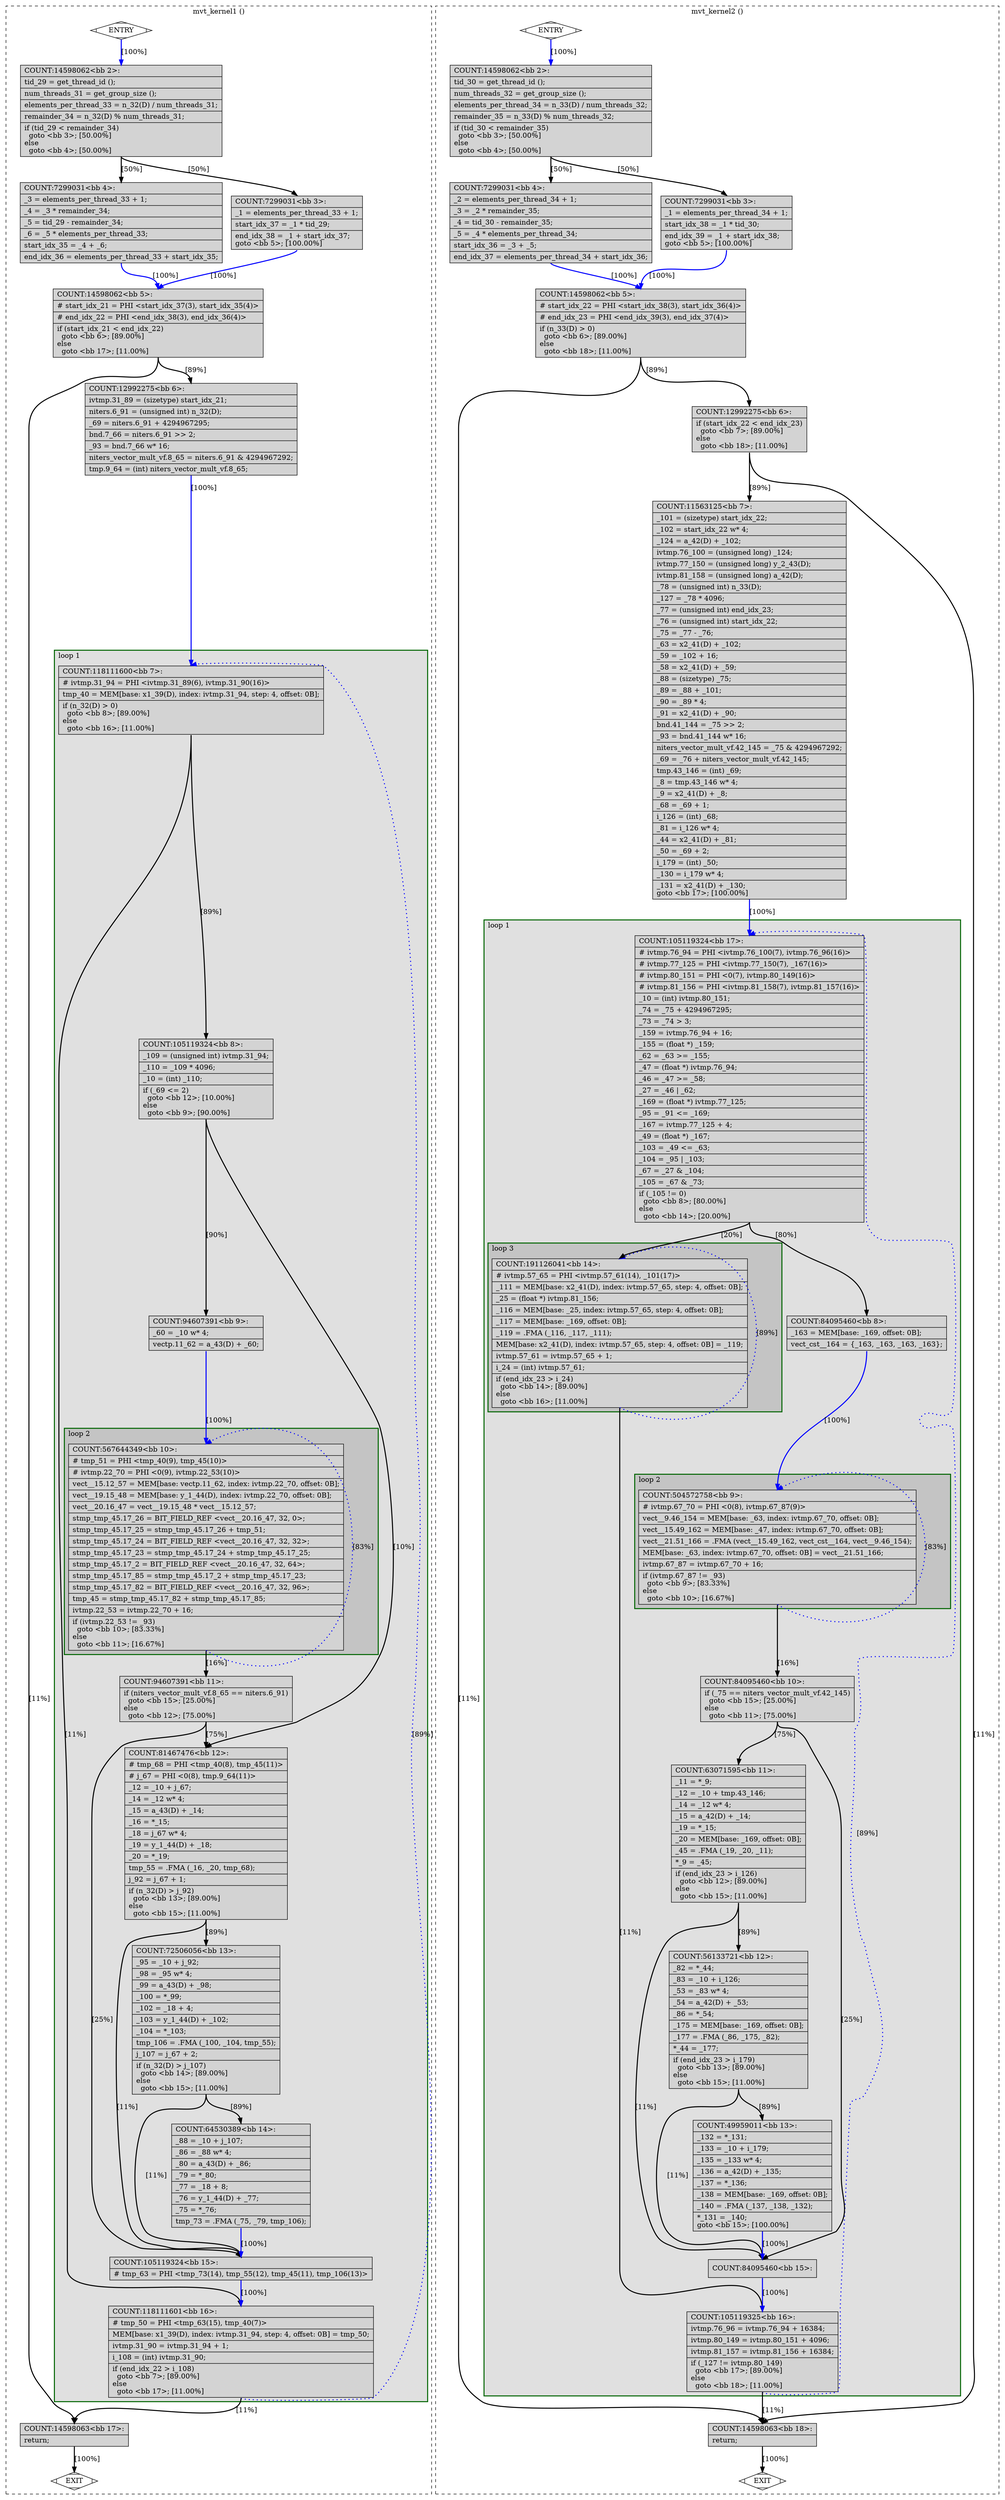 digraph "mvt.dev.c.231t.optimized" {
overlap=false;
subgraph "cluster_mvt_kernel1" {
	style="dashed";
	color="black";
	label="mvt_kernel1 ()";
	subgraph cluster_3_1 {
	style="filled";
	color="darkgreen";
	fillcolor="grey88";
	label="loop 1";
	labeljust=l;
	penwidth=2;
	subgraph cluster_3_2 {
	style="filled";
	color="darkgreen";
	fillcolor="grey77";
	label="loop 2";
	labeljust=l;
	penwidth=2;
	fn_3_basic_block_10 [shape=record,style=filled,fillcolor=lightgrey,label="{COUNT:567644349\<bb\ 10\>:\l\
|#\ tmp_51\ =\ PHI\ \<tmp_40(9),\ tmp_45(10)\>\l\
|#\ ivtmp.22_70\ =\ PHI\ \<0(9),\ ivtmp.22_53(10)\>\l\
|vect__15.12_57\ =\ MEM[base:\ vectp.11_62,\ index:\ ivtmp.22_70,\ offset:\ 0B];\l\
|vect__19.15_48\ =\ MEM[base:\ y_1_44(D),\ index:\ ivtmp.22_70,\ offset:\ 0B];\l\
|vect__20.16_47\ =\ vect__19.15_48\ *\ vect__15.12_57;\l\
|stmp_tmp_45.17_26\ =\ BIT_FIELD_REF\ \<vect__20.16_47,\ 32,\ 0\>;\l\
|stmp_tmp_45.17_25\ =\ stmp_tmp_45.17_26\ +\ tmp_51;\l\
|stmp_tmp_45.17_24\ =\ BIT_FIELD_REF\ \<vect__20.16_47,\ 32,\ 32\>;\l\
|stmp_tmp_45.17_23\ =\ stmp_tmp_45.17_24\ +\ stmp_tmp_45.17_25;\l\
|stmp_tmp_45.17_2\ =\ BIT_FIELD_REF\ \<vect__20.16_47,\ 32,\ 64\>;\l\
|stmp_tmp_45.17_85\ =\ stmp_tmp_45.17_2\ +\ stmp_tmp_45.17_23;\l\
|stmp_tmp_45.17_82\ =\ BIT_FIELD_REF\ \<vect__20.16_47,\ 32,\ 96\>;\l\
|tmp_45\ =\ stmp_tmp_45.17_82\ +\ stmp_tmp_45.17_85;\l\
|ivtmp.22_53\ =\ ivtmp.22_70\ +\ 16;\l\
|if\ (ivtmp.22_53\ !=\ _93)\l\
\ \ goto\ \<bb\ 10\>;\ [83.33%]\l\
else\l\
\ \ goto\ \<bb\ 11\>;\ [16.67%]\l\
}"];

	}
	fn_3_basic_block_7 [shape=record,style=filled,fillcolor=lightgrey,label="{COUNT:118111600\<bb\ 7\>:\l\
|#\ ivtmp.31_94\ =\ PHI\ \<ivtmp.31_89(6),\ ivtmp.31_90(16)\>\l\
|tmp_40\ =\ MEM[base:\ x1_39(D),\ index:\ ivtmp.31_94,\ step:\ 4,\ offset:\ 0B];\l\
|if\ (n_32(D)\ \>\ 0)\l\
\ \ goto\ \<bb\ 8\>;\ [89.00%]\l\
else\l\
\ \ goto\ \<bb\ 16\>;\ [11.00%]\l\
}"];

	fn_3_basic_block_8 [shape=record,style=filled,fillcolor=lightgrey,label="{COUNT:105119324\<bb\ 8\>:\l\
|_109\ =\ (unsigned\ int)\ ivtmp.31_94;\l\
|_110\ =\ _109\ *\ 4096;\l\
|_10\ =\ (int)\ _110;\l\
|if\ (_69\ \<=\ 2)\l\
\ \ goto\ \<bb\ 12\>;\ [10.00%]\l\
else\l\
\ \ goto\ \<bb\ 9\>;\ [90.00%]\l\
}"];

	fn_3_basic_block_16 [shape=record,style=filled,fillcolor=lightgrey,label="{COUNT:118111601\<bb\ 16\>:\l\
|#\ tmp_50\ =\ PHI\ \<tmp_63(15),\ tmp_40(7)\>\l\
|MEM[base:\ x1_39(D),\ index:\ ivtmp.31_94,\ step:\ 4,\ offset:\ 0B]\ =\ tmp_50;\l\
|ivtmp.31_90\ =\ ivtmp.31_94\ +\ 1;\l\
|i_108\ =\ (int)\ ivtmp.31_90;\l\
|if\ (end_idx_22\ \>\ i_108)\l\
\ \ goto\ \<bb\ 7\>;\ [89.00%]\l\
else\l\
\ \ goto\ \<bb\ 17\>;\ [11.00%]\l\
}"];

	fn_3_basic_block_9 [shape=record,style=filled,fillcolor=lightgrey,label="{COUNT:94607391\<bb\ 9\>:\l\
|_60\ =\ _10\ w*\ 4;\l\
|vectp.11_62\ =\ a_43(D)\ +\ _60;\l\
}"];

	fn_3_basic_block_12 [shape=record,style=filled,fillcolor=lightgrey,label="{COUNT:81467476\<bb\ 12\>:\l\
|#\ tmp_68\ =\ PHI\ \<tmp_40(8),\ tmp_45(11)\>\l\
|#\ j_67\ =\ PHI\ \<0(8),\ tmp.9_64(11)\>\l\
|_12\ =\ _10\ +\ j_67;\l\
|_14\ =\ _12\ w*\ 4;\l\
|_15\ =\ a_43(D)\ +\ _14;\l\
|_16\ =\ *_15;\l\
|_18\ =\ j_67\ w*\ 4;\l\
|_19\ =\ y_1_44(D)\ +\ _18;\l\
|_20\ =\ *_19;\l\
|tmp_55\ =\ .FMA\ (_16,\ _20,\ tmp_68);\l\
|j_92\ =\ j_67\ +\ 1;\l\
|if\ (n_32(D)\ \>\ j_92)\l\
\ \ goto\ \<bb\ 13\>;\ [89.00%]\l\
else\l\
\ \ goto\ \<bb\ 15\>;\ [11.00%]\l\
}"];

	fn_3_basic_block_13 [shape=record,style=filled,fillcolor=lightgrey,label="{COUNT:72506056\<bb\ 13\>:\l\
|_95\ =\ _10\ +\ j_92;\l\
|_98\ =\ _95\ w*\ 4;\l\
|_99\ =\ a_43(D)\ +\ _98;\l\
|_100\ =\ *_99;\l\
|_102\ =\ _18\ +\ 4;\l\
|_103\ =\ y_1_44(D)\ +\ _102;\l\
|_104\ =\ *_103;\l\
|tmp_106\ =\ .FMA\ (_100,\ _104,\ tmp_55);\l\
|j_107\ =\ j_67\ +\ 2;\l\
|if\ (n_32(D)\ \>\ j_107)\l\
\ \ goto\ \<bb\ 14\>;\ [89.00%]\l\
else\l\
\ \ goto\ \<bb\ 15\>;\ [11.00%]\l\
}"];

	fn_3_basic_block_15 [shape=record,style=filled,fillcolor=lightgrey,label="{COUNT:105119324\<bb\ 15\>:\l\
|#\ tmp_63\ =\ PHI\ \<tmp_73(14),\ tmp_55(12),\ tmp_45(11),\ tmp_106(13)\>\l\
}"];

	fn_3_basic_block_11 [shape=record,style=filled,fillcolor=lightgrey,label="{COUNT:94607391\<bb\ 11\>:\l\
|if\ (niters_vector_mult_vf.8_65\ ==\ niters.6_91)\l\
\ \ goto\ \<bb\ 15\>;\ [25.00%]\l\
else\l\
\ \ goto\ \<bb\ 12\>;\ [75.00%]\l\
}"];

	fn_3_basic_block_14 [shape=record,style=filled,fillcolor=lightgrey,label="{COUNT:64530389\<bb\ 14\>:\l\
|_88\ =\ _10\ +\ j_107;\l\
|_86\ =\ _88\ w*\ 4;\l\
|_80\ =\ a_43(D)\ +\ _86;\l\
|_79\ =\ *_80;\l\
|_77\ =\ _18\ +\ 8;\l\
|_76\ =\ y_1_44(D)\ +\ _77;\l\
|_75\ =\ *_76;\l\
|tmp_73\ =\ .FMA\ (_75,\ _79,\ tmp_106);\l\
}"];

	}
	fn_3_basic_block_0 [shape=Mdiamond,style=filled,fillcolor=white,label="ENTRY"];

	fn_3_basic_block_1 [shape=Mdiamond,style=filled,fillcolor=white,label="EXIT"];

	fn_3_basic_block_2 [shape=record,style=filled,fillcolor=lightgrey,label="{COUNT:14598062\<bb\ 2\>:\l\
|tid_29\ =\ get_thread_id\ ();\l\
|num_threads_31\ =\ get_group_size\ ();\l\
|elements_per_thread_33\ =\ n_32(D)\ /\ num_threads_31;\l\
|remainder_34\ =\ n_32(D)\ %\ num_threads_31;\l\
|if\ (tid_29\ \<\ remainder_34)\l\
\ \ goto\ \<bb\ 3\>;\ [50.00%]\l\
else\l\
\ \ goto\ \<bb\ 4\>;\ [50.00%]\l\
}"];

	fn_3_basic_block_3 [shape=record,style=filled,fillcolor=lightgrey,label="{COUNT:7299031\<bb\ 3\>:\l\
|_1\ =\ elements_per_thread_33\ +\ 1;\l\
|start_idx_37\ =\ _1\ *\ tid_29;\l\
|end_idx_38\ =\ _1\ +\ start_idx_37;\l\
goto\ \<bb\ 5\>;\ [100.00%]\l\
}"];

	fn_3_basic_block_4 [shape=record,style=filled,fillcolor=lightgrey,label="{COUNT:7299031\<bb\ 4\>:\l\
|_3\ =\ elements_per_thread_33\ +\ 1;\l\
|_4\ =\ _3\ *\ remainder_34;\l\
|_5\ =\ tid_29\ -\ remainder_34;\l\
|_6\ =\ _5\ *\ elements_per_thread_33;\l\
|start_idx_35\ =\ _4\ +\ _6;\l\
|end_idx_36\ =\ elements_per_thread_33\ +\ start_idx_35;\l\
}"];

	fn_3_basic_block_5 [shape=record,style=filled,fillcolor=lightgrey,label="{COUNT:14598062\<bb\ 5\>:\l\
|#\ start_idx_21\ =\ PHI\ \<start_idx_37(3),\ start_idx_35(4)\>\l\
|#\ end_idx_22\ =\ PHI\ \<end_idx_38(3),\ end_idx_36(4)\>\l\
|if\ (start_idx_21\ \<\ end_idx_22)\l\
\ \ goto\ \<bb\ 6\>;\ [89.00%]\l\
else\l\
\ \ goto\ \<bb\ 17\>;\ [11.00%]\l\
}"];

	fn_3_basic_block_6 [shape=record,style=filled,fillcolor=lightgrey,label="{COUNT:12992275\<bb\ 6\>:\l\
|ivtmp.31_89\ =\ (sizetype)\ start_idx_21;\l\
|niters.6_91\ =\ (unsigned\ int)\ n_32(D);\l\
|_69\ =\ niters.6_91\ +\ 4294967295;\l\
|bnd.7_66\ =\ niters.6_91\ \>\>\ 2;\l\
|_93\ =\ bnd.7_66\ w*\ 16;\l\
|niters_vector_mult_vf.8_65\ =\ niters.6_91\ &\ 4294967292;\l\
|tmp.9_64\ =\ (int)\ niters_vector_mult_vf.8_65;\l\
}"];

	fn_3_basic_block_17 [shape=record,style=filled,fillcolor=lightgrey,label="{COUNT:14598063\<bb\ 17\>:\l\
|return;\l\
}"];

	fn_3_basic_block_0:s -> fn_3_basic_block_2:n [style="solid,bold",color=blue,weight=100,constraint=true,label="[100%]"];
	fn_3_basic_block_2:s -> fn_3_basic_block_3:n [style="solid,bold",color=black,weight=10,constraint=true,label="[50%]"];
	fn_3_basic_block_2:s -> fn_3_basic_block_4:n [style="solid,bold",color=black,weight=10,constraint=true,label="[50%]"];
	fn_3_basic_block_3:s -> fn_3_basic_block_5:n [style="solid,bold",color=blue,weight=100,constraint=true,label="[100%]"];
	fn_3_basic_block_4:s -> fn_3_basic_block_5:n [style="solid,bold",color=blue,weight=100,constraint=true,label="[100%]"];
	fn_3_basic_block_5:s -> fn_3_basic_block_6:n [style="solid,bold",color=black,weight=10,constraint=true,label="[89%]"];
	fn_3_basic_block_5:s -> fn_3_basic_block_17:n [style="solid,bold",color=black,weight=10,constraint=true,label="[11%]"];
	fn_3_basic_block_6:s -> fn_3_basic_block_7:n [style="solid,bold",color=blue,weight=100,constraint=true,label="[100%]"];
	fn_3_basic_block_7:s -> fn_3_basic_block_8:n [style="solid,bold",color=black,weight=10,constraint=true,label="[89%]"];
	fn_3_basic_block_7:s -> fn_3_basic_block_16:n [style="solid,bold",color=black,weight=10,constraint=true,label="[11%]"];
	fn_3_basic_block_8:s -> fn_3_basic_block_9:n [style="solid,bold",color=black,weight=10,constraint=true,label="[90%]"];
	fn_3_basic_block_8:s -> fn_3_basic_block_12:n [style="solid,bold",color=black,weight=10,constraint=true,label="[10%]"];
	fn_3_basic_block_9:s -> fn_3_basic_block_10:n [style="solid,bold",color=blue,weight=100,constraint=true,label="[100%]"];
	fn_3_basic_block_10:s -> fn_3_basic_block_10:n [style="dotted,bold",color=blue,weight=10,constraint=false,label="[83%]"];
	fn_3_basic_block_10:s -> fn_3_basic_block_11:n [style="solid,bold",color=black,weight=10,constraint=true,label="[16%]"];
	fn_3_basic_block_11:s -> fn_3_basic_block_12:n [style="solid,bold",color=black,weight=10,constraint=true,label="[75%]"];
	fn_3_basic_block_11:s -> fn_3_basic_block_15:n [style="solid,bold",color=black,weight=10,constraint=true,label="[25%]"];
	fn_3_basic_block_12:s -> fn_3_basic_block_13:n [style="solid,bold",color=black,weight=10,constraint=true,label="[89%]"];
	fn_3_basic_block_12:s -> fn_3_basic_block_15:n [style="solid,bold",color=black,weight=10,constraint=true,label="[11%]"];
	fn_3_basic_block_13:s -> fn_3_basic_block_14:n [style="solid,bold",color=black,weight=10,constraint=true,label="[89%]"];
	fn_3_basic_block_13:s -> fn_3_basic_block_15:n [style="solid,bold",color=black,weight=10,constraint=true,label="[11%]"];
	fn_3_basic_block_14:s -> fn_3_basic_block_15:n [style="solid,bold",color=blue,weight=100,constraint=true,label="[100%]"];
	fn_3_basic_block_15:s -> fn_3_basic_block_16:n [style="solid,bold",color=blue,weight=100,constraint=true,label="[100%]"];
	fn_3_basic_block_16:s -> fn_3_basic_block_7:n [style="dotted,bold",color=blue,weight=10,constraint=false,label="[89%]"];
	fn_3_basic_block_16:s -> fn_3_basic_block_17:n [style="solid,bold",color=black,weight=10,constraint=true,label="[11%]"];
	fn_3_basic_block_17:s -> fn_3_basic_block_1:n [style="solid,bold",color=black,weight=10,constraint=true,label="[100%]"];
	fn_3_basic_block_0:s -> fn_3_basic_block_1:n [style="invis",constraint=true];
}
subgraph "cluster_mvt_kernel2" {
	style="dashed";
	color="black";
	label="mvt_kernel2 ()";
	subgraph cluster_4_1 {
	style="filled";
	color="darkgreen";
	fillcolor="grey88";
	label="loop 1";
	labeljust=l;
	penwidth=2;
	subgraph cluster_4_3 {
	style="filled";
	color="darkgreen";
	fillcolor="grey77";
	label="loop 3";
	labeljust=l;
	penwidth=2;
	fn_4_basic_block_14 [shape=record,style=filled,fillcolor=lightgrey,label="{COUNT:191126041\<bb\ 14\>:\l\
|#\ ivtmp.57_65\ =\ PHI\ \<ivtmp.57_61(14),\ _101(17)\>\l\
|_111\ =\ MEM[base:\ x2_41(D),\ index:\ ivtmp.57_65,\ step:\ 4,\ offset:\ 0B];\l\
|_25\ =\ (float\ *)\ ivtmp.81_156;\l\
|_116\ =\ MEM[base:\ _25,\ index:\ ivtmp.57_65,\ step:\ 4,\ offset:\ 0B];\l\
|_117\ =\ MEM[base:\ _169,\ offset:\ 0B];\l\
|_119\ =\ .FMA\ (_116,\ _117,\ _111);\l\
|MEM[base:\ x2_41(D),\ index:\ ivtmp.57_65,\ step:\ 4,\ offset:\ 0B]\ =\ _119;\l\
|ivtmp.57_61\ =\ ivtmp.57_65\ +\ 1;\l\
|i_24\ =\ (int)\ ivtmp.57_61;\l\
|if\ (end_idx_23\ \>\ i_24)\l\
\ \ goto\ \<bb\ 14\>;\ [89.00%]\l\
else\l\
\ \ goto\ \<bb\ 16\>;\ [11.00%]\l\
}"];

	}
	subgraph cluster_4_2 {
	style="filled";
	color="darkgreen";
	fillcolor="grey77";
	label="loop 2";
	labeljust=l;
	penwidth=2;
	fn_4_basic_block_9 [shape=record,style=filled,fillcolor=lightgrey,label="{COUNT:504572758\<bb\ 9\>:\l\
|#\ ivtmp.67_70\ =\ PHI\ \<0(8),\ ivtmp.67_87(9)\>\l\
|vect__9.46_154\ =\ MEM[base:\ _63,\ index:\ ivtmp.67_70,\ offset:\ 0B];\l\
|vect__15.49_162\ =\ MEM[base:\ _47,\ index:\ ivtmp.67_70,\ offset:\ 0B];\l\
|vect__21.51_166\ =\ .FMA\ (vect__15.49_162,\ vect_cst__164,\ vect__9.46_154);\l\
|MEM[base:\ _63,\ index:\ ivtmp.67_70,\ offset:\ 0B]\ =\ vect__21.51_166;\l\
|ivtmp.67_87\ =\ ivtmp.67_70\ +\ 16;\l\
|if\ (ivtmp.67_87\ !=\ _93)\l\
\ \ goto\ \<bb\ 9\>;\ [83.33%]\l\
else\l\
\ \ goto\ \<bb\ 10\>;\ [16.67%]\l\
}"];

	}
	fn_4_basic_block_17 [shape=record,style=filled,fillcolor=lightgrey,label="{COUNT:105119324\<bb\ 17\>:\l\
|#\ ivtmp.76_94\ =\ PHI\ \<ivtmp.76_100(7),\ ivtmp.76_96(16)\>\l\
|#\ ivtmp.77_125\ =\ PHI\ \<ivtmp.77_150(7),\ _167(16)\>\l\
|#\ ivtmp.80_151\ =\ PHI\ \<0(7),\ ivtmp.80_149(16)\>\l\
|#\ ivtmp.81_156\ =\ PHI\ \<ivtmp.81_158(7),\ ivtmp.81_157(16)\>\l\
|_10\ =\ (int)\ ivtmp.80_151;\l\
|_74\ =\ _75\ +\ 4294967295;\l\
|_73\ =\ _74\ \>\ 3;\l\
|_159\ =\ ivtmp.76_94\ +\ 16;\l\
|_155\ =\ (float\ *)\ _159;\l\
|_62\ =\ _63\ \>=\ _155;\l\
|_47\ =\ (float\ *)\ ivtmp.76_94;\l\
|_46\ =\ _47\ \>=\ _58;\l\
|_27\ =\ _46\ \|\ _62;\l\
|_169\ =\ (float\ *)\ ivtmp.77_125;\l\
|_95\ =\ _91\ \<=\ _169;\l\
|_167\ =\ ivtmp.77_125\ +\ 4;\l\
|_49\ =\ (float\ *)\ _167;\l\
|_103\ =\ _49\ \<=\ _63;\l\
|_104\ =\ _95\ \|\ _103;\l\
|_67\ =\ _27\ &\ _104;\l\
|_105\ =\ _67\ &\ _73;\l\
|if\ (_105\ !=\ 0)\l\
\ \ goto\ \<bb\ 8\>;\ [80.00%]\l\
else\l\
\ \ goto\ \<bb\ 14\>;\ [20.00%]\l\
}"];

	fn_4_basic_block_8 [shape=record,style=filled,fillcolor=lightgrey,label="{COUNT:84095460\<bb\ 8\>:\l\
|_163\ =\ MEM[base:\ _169,\ offset:\ 0B];\l\
|vect_cst__164\ =\ \{_163,\ _163,\ _163,\ _163\};\l\
}"];

	fn_4_basic_block_16 [shape=record,style=filled,fillcolor=lightgrey,label="{COUNT:105119325\<bb\ 16\>:\l\
|ivtmp.76_96\ =\ ivtmp.76_94\ +\ 16384;\l\
|ivtmp.80_149\ =\ ivtmp.80_151\ +\ 4096;\l\
|ivtmp.81_157\ =\ ivtmp.81_156\ +\ 16384;\l\
|if\ (_127\ !=\ ivtmp.80_149)\l\
\ \ goto\ \<bb\ 17\>;\ [89.00%]\l\
else\l\
\ \ goto\ \<bb\ 18\>;\ [11.00%]\l\
}"];

	fn_4_basic_block_10 [shape=record,style=filled,fillcolor=lightgrey,label="{COUNT:84095460\<bb\ 10\>:\l\
|if\ (_75\ ==\ niters_vector_mult_vf.42_145)\l\
\ \ goto\ \<bb\ 15\>;\ [25.00%]\l\
else\l\
\ \ goto\ \<bb\ 11\>;\ [75.00%]\l\
}"];

	fn_4_basic_block_11 [shape=record,style=filled,fillcolor=lightgrey,label="{COUNT:63071595\<bb\ 11\>:\l\
|_11\ =\ *_9;\l\
|_12\ =\ _10\ +\ tmp.43_146;\l\
|_14\ =\ _12\ w*\ 4;\l\
|_15\ =\ a_42(D)\ +\ _14;\l\
|_19\ =\ *_15;\l\
|_20\ =\ MEM[base:\ _169,\ offset:\ 0B];\l\
|_45\ =\ .FMA\ (_19,\ _20,\ _11);\l\
|*_9\ =\ _45;\l\
|if\ (end_idx_23\ \>\ i_126)\l\
\ \ goto\ \<bb\ 12\>;\ [89.00%]\l\
else\l\
\ \ goto\ \<bb\ 15\>;\ [11.00%]\l\
}"];

	fn_4_basic_block_15 [shape=record,style=filled,fillcolor=lightgrey,label="{COUNT:84095460\<bb\ 15\>:\l\
}"];

	fn_4_basic_block_12 [shape=record,style=filled,fillcolor=lightgrey,label="{COUNT:56133721\<bb\ 12\>:\l\
|_82\ =\ *_44;\l\
|_83\ =\ _10\ +\ i_126;\l\
|_53\ =\ _83\ w*\ 4;\l\
|_54\ =\ a_42(D)\ +\ _53;\l\
|_86\ =\ *_54;\l\
|_175\ =\ MEM[base:\ _169,\ offset:\ 0B];\l\
|_177\ =\ .FMA\ (_86,\ _175,\ _82);\l\
|*_44\ =\ _177;\l\
|if\ (end_idx_23\ \>\ i_179)\l\
\ \ goto\ \<bb\ 13\>;\ [89.00%]\l\
else\l\
\ \ goto\ \<bb\ 15\>;\ [11.00%]\l\
}"];

	fn_4_basic_block_13 [shape=record,style=filled,fillcolor=lightgrey,label="{COUNT:49959011\<bb\ 13\>:\l\
|_132\ =\ *_131;\l\
|_133\ =\ _10\ +\ i_179;\l\
|_135\ =\ _133\ w*\ 4;\l\
|_136\ =\ a_42(D)\ +\ _135;\l\
|_137\ =\ *_136;\l\
|_138\ =\ MEM[base:\ _169,\ offset:\ 0B];\l\
|_140\ =\ .FMA\ (_137,\ _138,\ _132);\l\
|*_131\ =\ _140;\l\
goto\ \<bb\ 15\>;\ [100.00%]\l\
}"];

	}
	fn_4_basic_block_0 [shape=Mdiamond,style=filled,fillcolor=white,label="ENTRY"];

	fn_4_basic_block_1 [shape=Mdiamond,style=filled,fillcolor=white,label="EXIT"];

	fn_4_basic_block_2 [shape=record,style=filled,fillcolor=lightgrey,label="{COUNT:14598062\<bb\ 2\>:\l\
|tid_30\ =\ get_thread_id\ ();\l\
|num_threads_32\ =\ get_group_size\ ();\l\
|elements_per_thread_34\ =\ n_33(D)\ /\ num_threads_32;\l\
|remainder_35\ =\ n_33(D)\ %\ num_threads_32;\l\
|if\ (tid_30\ \<\ remainder_35)\l\
\ \ goto\ \<bb\ 3\>;\ [50.00%]\l\
else\l\
\ \ goto\ \<bb\ 4\>;\ [50.00%]\l\
}"];

	fn_4_basic_block_3 [shape=record,style=filled,fillcolor=lightgrey,label="{COUNT:7299031\<bb\ 3\>:\l\
|_1\ =\ elements_per_thread_34\ +\ 1;\l\
|start_idx_38\ =\ _1\ *\ tid_30;\l\
|end_idx_39\ =\ _1\ +\ start_idx_38;\l\
goto\ \<bb\ 5\>;\ [100.00%]\l\
}"];

	fn_4_basic_block_4 [shape=record,style=filled,fillcolor=lightgrey,label="{COUNT:7299031\<bb\ 4\>:\l\
|_2\ =\ elements_per_thread_34\ +\ 1;\l\
|_3\ =\ _2\ *\ remainder_35;\l\
|_4\ =\ tid_30\ -\ remainder_35;\l\
|_5\ =\ _4\ *\ elements_per_thread_34;\l\
|start_idx_36\ =\ _3\ +\ _5;\l\
|end_idx_37\ =\ elements_per_thread_34\ +\ start_idx_36;\l\
}"];

	fn_4_basic_block_5 [shape=record,style=filled,fillcolor=lightgrey,label="{COUNT:14598062\<bb\ 5\>:\l\
|#\ start_idx_22\ =\ PHI\ \<start_idx_38(3),\ start_idx_36(4)\>\l\
|#\ end_idx_23\ =\ PHI\ \<end_idx_39(3),\ end_idx_37(4)\>\l\
|if\ (n_33(D)\ \>\ 0)\l\
\ \ goto\ \<bb\ 6\>;\ [89.00%]\l\
else\l\
\ \ goto\ \<bb\ 18\>;\ [11.00%]\l\
}"];

	fn_4_basic_block_6 [shape=record,style=filled,fillcolor=lightgrey,label="{COUNT:12992275\<bb\ 6\>:\l\
|if\ (start_idx_22\ \<\ end_idx_23)\l\
\ \ goto\ \<bb\ 7\>;\ [89.00%]\l\
else\l\
\ \ goto\ \<bb\ 18\>;\ [11.00%]\l\
}"];

	fn_4_basic_block_7 [shape=record,style=filled,fillcolor=lightgrey,label="{COUNT:11563125\<bb\ 7\>:\l\
|_101\ =\ (sizetype)\ start_idx_22;\l\
|_102\ =\ start_idx_22\ w*\ 4;\l\
|_124\ =\ a_42(D)\ +\ _102;\l\
|ivtmp.76_100\ =\ (unsigned\ long)\ _124;\l\
|ivtmp.77_150\ =\ (unsigned\ long)\ y_2_43(D);\l\
|ivtmp.81_158\ =\ (unsigned\ long)\ a_42(D);\l\
|_78\ =\ (unsigned\ int)\ n_33(D);\l\
|_127\ =\ _78\ *\ 4096;\l\
|_77\ =\ (unsigned\ int)\ end_idx_23;\l\
|_76\ =\ (unsigned\ int)\ start_idx_22;\l\
|_75\ =\ _77\ -\ _76;\l\
|_63\ =\ x2_41(D)\ +\ _102;\l\
|_59\ =\ _102\ +\ 16;\l\
|_58\ =\ x2_41(D)\ +\ _59;\l\
|_88\ =\ (sizetype)\ _75;\l\
|_89\ =\ _88\ +\ _101;\l\
|_90\ =\ _89\ *\ 4;\l\
|_91\ =\ x2_41(D)\ +\ _90;\l\
|bnd.41_144\ =\ _75\ \>\>\ 2;\l\
|_93\ =\ bnd.41_144\ w*\ 16;\l\
|niters_vector_mult_vf.42_145\ =\ _75\ &\ 4294967292;\l\
|_69\ =\ _76\ +\ niters_vector_mult_vf.42_145;\l\
|tmp.43_146\ =\ (int)\ _69;\l\
|_8\ =\ tmp.43_146\ w*\ 4;\l\
|_9\ =\ x2_41(D)\ +\ _8;\l\
|_68\ =\ _69\ +\ 1;\l\
|i_126\ =\ (int)\ _68;\l\
|_81\ =\ i_126\ w*\ 4;\l\
|_44\ =\ x2_41(D)\ +\ _81;\l\
|_50\ =\ _69\ +\ 2;\l\
|i_179\ =\ (int)\ _50;\l\
|_130\ =\ i_179\ w*\ 4;\l\
|_131\ =\ x2_41(D)\ +\ _130;\l\
goto\ \<bb\ 17\>;\ [100.00%]\l\
}"];

	fn_4_basic_block_18 [shape=record,style=filled,fillcolor=lightgrey,label="{COUNT:14598063\<bb\ 18\>:\l\
|return;\l\
}"];

	fn_4_basic_block_0:s -> fn_4_basic_block_2:n [style="solid,bold",color=blue,weight=100,constraint=true,label="[100%]"];
	fn_4_basic_block_2:s -> fn_4_basic_block_3:n [style="solid,bold",color=black,weight=10,constraint=true,label="[50%]"];
	fn_4_basic_block_2:s -> fn_4_basic_block_4:n [style="solid,bold",color=black,weight=10,constraint=true,label="[50%]"];
	fn_4_basic_block_3:s -> fn_4_basic_block_5:n [style="solid,bold",color=blue,weight=100,constraint=true,label="[100%]"];
	fn_4_basic_block_4:s -> fn_4_basic_block_5:n [style="solid,bold",color=blue,weight=100,constraint=true,label="[100%]"];
	fn_4_basic_block_5:s -> fn_4_basic_block_6:n [style="solid,bold",color=black,weight=10,constraint=true,label="[89%]"];
	fn_4_basic_block_5:s -> fn_4_basic_block_18:n [style="solid,bold",color=black,weight=10,constraint=true,label="[11%]"];
	fn_4_basic_block_6:s -> fn_4_basic_block_7:n [style="solid,bold",color=black,weight=10,constraint=true,label="[89%]"];
	fn_4_basic_block_6:s -> fn_4_basic_block_18:n [style="solid,bold",color=black,weight=10,constraint=true,label="[11%]"];
	fn_4_basic_block_7:s -> fn_4_basic_block_17:n [style="solid,bold",color=blue,weight=100,constraint=true,label="[100%]"];
	fn_4_basic_block_8:s -> fn_4_basic_block_9:n [style="solid,bold",color=blue,weight=100,constraint=true,label="[100%]"];
	fn_4_basic_block_9:s -> fn_4_basic_block_9:n [style="dotted,bold",color=blue,weight=10,constraint=false,label="[83%]"];
	fn_4_basic_block_9:s -> fn_4_basic_block_10:n [style="solid,bold",color=black,weight=10,constraint=true,label="[16%]"];
	fn_4_basic_block_10:s -> fn_4_basic_block_11:n [style="solid,bold",color=black,weight=10,constraint=true,label="[75%]"];
	fn_4_basic_block_10:s -> fn_4_basic_block_15:n [style="solid,bold",color=black,weight=10,constraint=true,label="[25%]"];
	fn_4_basic_block_11:s -> fn_4_basic_block_12:n [style="solid,bold",color=black,weight=10,constraint=true,label="[89%]"];
	fn_4_basic_block_11:s -> fn_4_basic_block_15:n [style="solid,bold",color=black,weight=10,constraint=true,label="[11%]"];
	fn_4_basic_block_12:s -> fn_4_basic_block_13:n [style="solid,bold",color=black,weight=10,constraint=true,label="[89%]"];
	fn_4_basic_block_12:s -> fn_4_basic_block_15:n [style="solid,bold",color=black,weight=10,constraint=true,label="[11%]"];
	fn_4_basic_block_13:s -> fn_4_basic_block_15:n [style="solid,bold",color=blue,weight=100,constraint=true,label="[100%]"];
	fn_4_basic_block_14:s -> fn_4_basic_block_14:n [style="dotted,bold",color=blue,weight=10,constraint=false,label="[89%]"];
	fn_4_basic_block_14:s -> fn_4_basic_block_16:n [style="solid,bold",color=black,weight=10,constraint=true,label="[11%]"];
	fn_4_basic_block_15:s -> fn_4_basic_block_16:n [style="solid,bold",color=blue,weight=100,constraint=true,label="[100%]"];
	fn_4_basic_block_16:s -> fn_4_basic_block_17:n [style="dotted,bold",color=blue,weight=10,constraint=false,label="[89%]"];
	fn_4_basic_block_16:s -> fn_4_basic_block_18:n [style="solid,bold",color=black,weight=10,constraint=true,label="[11%]"];
	fn_4_basic_block_17:s -> fn_4_basic_block_14:n [style="solid,bold",color=black,weight=10,constraint=true,label="[20%]"];
	fn_4_basic_block_17:s -> fn_4_basic_block_8:n [style="solid,bold",color=black,weight=10,constraint=true,label="[80%]"];
	fn_4_basic_block_18:s -> fn_4_basic_block_1:n [style="solid,bold",color=black,weight=10,constraint=true,label="[100%]"];
	fn_4_basic_block_0:s -> fn_4_basic_block_1:n [style="invis",constraint=true];
}
}
